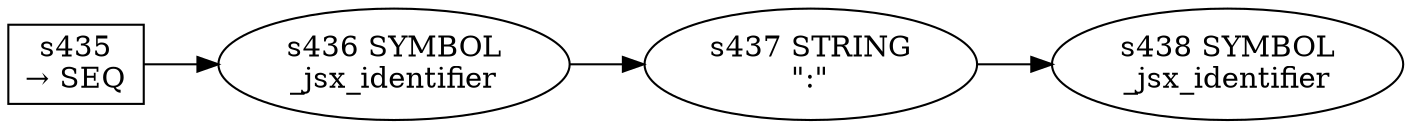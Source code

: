 
  digraph jsx_namespace_name {
  
    rankdir=LR;
  
    s435 [label="s435\n&rarr; SEQ", shape=record, fixedsize=false, peripheries=1];
  s436 [label="s436 SYMBOL\n_jsx_identifier" href="javascript-grammar.json._jsx_identifier.dot.svg"];
  s435 -> s436 [];
  s437 [label="s437 STRING\n\":\""];
  s436 -> s437 [];
  s438 [label="s438 SYMBOL\n_jsx_identifier" href="javascript-grammar.json._jsx_identifier.dot.svg"];
  s437 -> s438 [];
  
  }
  